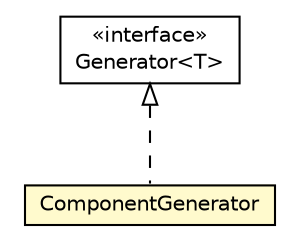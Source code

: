 #!/usr/local/bin/dot
#
# Class diagram 
# Generated by UMLGraph version 5.1 (http://www.umlgraph.org/)
#

digraph G {
	edge [fontname="Helvetica",fontsize=10,labelfontname="Helvetica",labelfontsize=10];
	node [fontname="Helvetica",fontsize=10,shape=plaintext];
	nodesep=0.25;
	ranksep=0.5;
	// org.androidtransfuse.gen.ComponentGenerator
	c62755 [label=<<table title="org.androidtransfuse.gen.ComponentGenerator" border="0" cellborder="1" cellspacing="0" cellpadding="2" port="p" bgcolor="lemonChiffon" href="./ComponentGenerator.html">
		<tr><td><table border="0" cellspacing="0" cellpadding="1">
<tr><td align="center" balign="center"> ComponentGenerator </td></tr>
		</table></td></tr>
		</table>>, fontname="Helvetica", fontcolor="black", fontsize=10.0];
	// org.androidtransfuse.gen.Generator<T>
	c62761 [label=<<table title="org.androidtransfuse.gen.Generator" border="0" cellborder="1" cellspacing="0" cellpadding="2" port="p" href="./Generator.html">
		<tr><td><table border="0" cellspacing="0" cellpadding="1">
<tr><td align="center" balign="center"> &#171;interface&#187; </td></tr>
<tr><td align="center" balign="center"> Generator&lt;T&gt; </td></tr>
		</table></td></tr>
		</table>>, fontname="Helvetica", fontcolor="black", fontsize=10.0];
	//org.androidtransfuse.gen.ComponentGenerator implements org.androidtransfuse.gen.Generator<T>
	c62761:p -> c62755:p [dir=back,arrowtail=empty,style=dashed];
}

